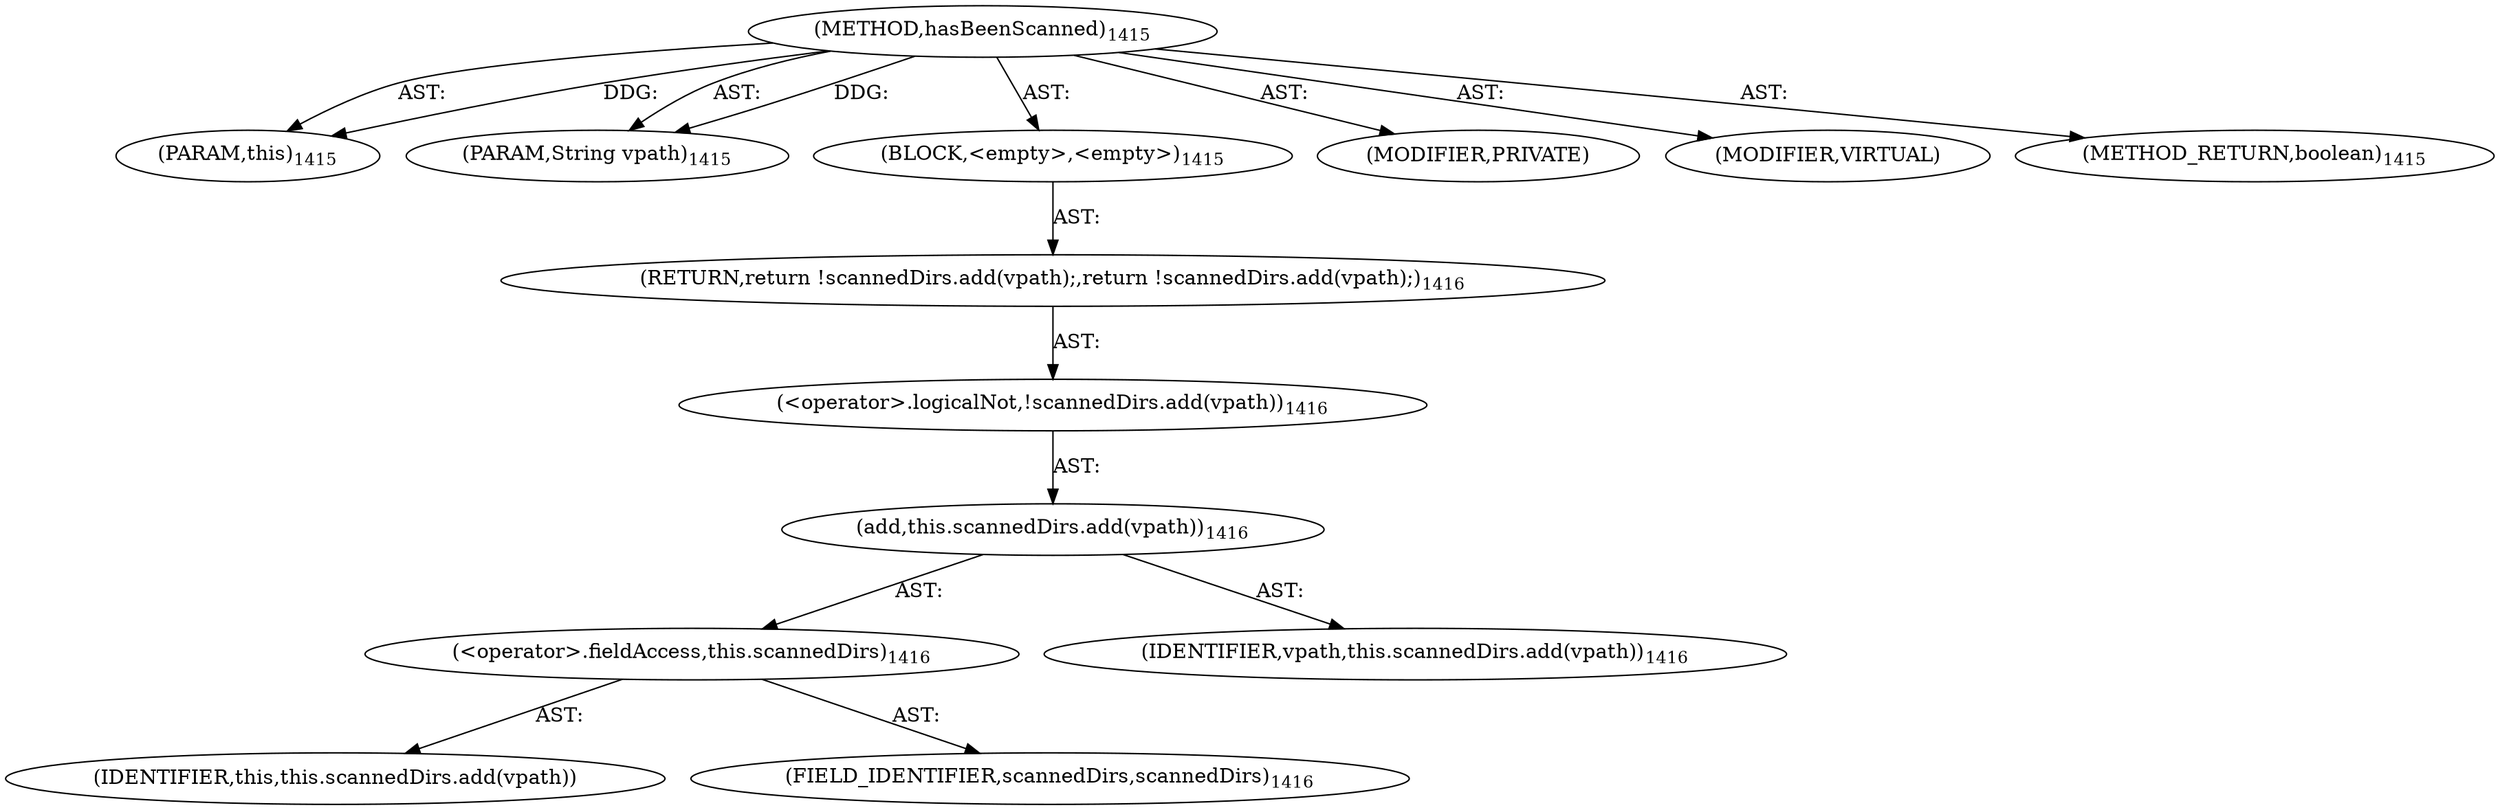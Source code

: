 digraph "hasBeenScanned" {  
"111669149746" [label = <(METHOD,hasBeenScanned)<SUB>1415</SUB>> ]
"115964117085" [label = <(PARAM,this)<SUB>1415</SUB>> ]
"115964117086" [label = <(PARAM,String vpath)<SUB>1415</SUB>> ]
"25769803957" [label = <(BLOCK,&lt;empty&gt;,&lt;empty&gt;)<SUB>1415</SUB>> ]
"146028888116" [label = <(RETURN,return !scannedDirs.add(vpath);,return !scannedDirs.add(vpath);)<SUB>1416</SUB>> ]
"30064771838" [label = <(&lt;operator&gt;.logicalNot,!scannedDirs.add(vpath))<SUB>1416</SUB>> ]
"30064771839" [label = <(add,this.scannedDirs.add(vpath))<SUB>1416</SUB>> ]
"30064771840" [label = <(&lt;operator&gt;.fieldAccess,this.scannedDirs)<SUB>1416</SUB>> ]
"68719477425" [label = <(IDENTIFIER,this,this.scannedDirs.add(vpath))> ]
"55834575047" [label = <(FIELD_IDENTIFIER,scannedDirs,scannedDirs)<SUB>1416</SUB>> ]
"68719477426" [label = <(IDENTIFIER,vpath,this.scannedDirs.add(vpath))<SUB>1416</SUB>> ]
"133143986302" [label = <(MODIFIER,PRIVATE)> ]
"133143986303" [label = <(MODIFIER,VIRTUAL)> ]
"128849018930" [label = <(METHOD_RETURN,boolean)<SUB>1415</SUB>> ]
  "111669149746" -> "115964117085"  [ label = "AST: "] 
  "111669149746" -> "115964117086"  [ label = "AST: "] 
  "111669149746" -> "25769803957"  [ label = "AST: "] 
  "111669149746" -> "133143986302"  [ label = "AST: "] 
  "111669149746" -> "133143986303"  [ label = "AST: "] 
  "111669149746" -> "128849018930"  [ label = "AST: "] 
  "25769803957" -> "146028888116"  [ label = "AST: "] 
  "146028888116" -> "30064771838"  [ label = "AST: "] 
  "30064771838" -> "30064771839"  [ label = "AST: "] 
  "30064771839" -> "30064771840"  [ label = "AST: "] 
  "30064771839" -> "68719477426"  [ label = "AST: "] 
  "30064771840" -> "68719477425"  [ label = "AST: "] 
  "30064771840" -> "55834575047"  [ label = "AST: "] 
  "111669149746" -> "115964117085"  [ label = "DDG: "] 
  "111669149746" -> "115964117086"  [ label = "DDG: "] 
}
